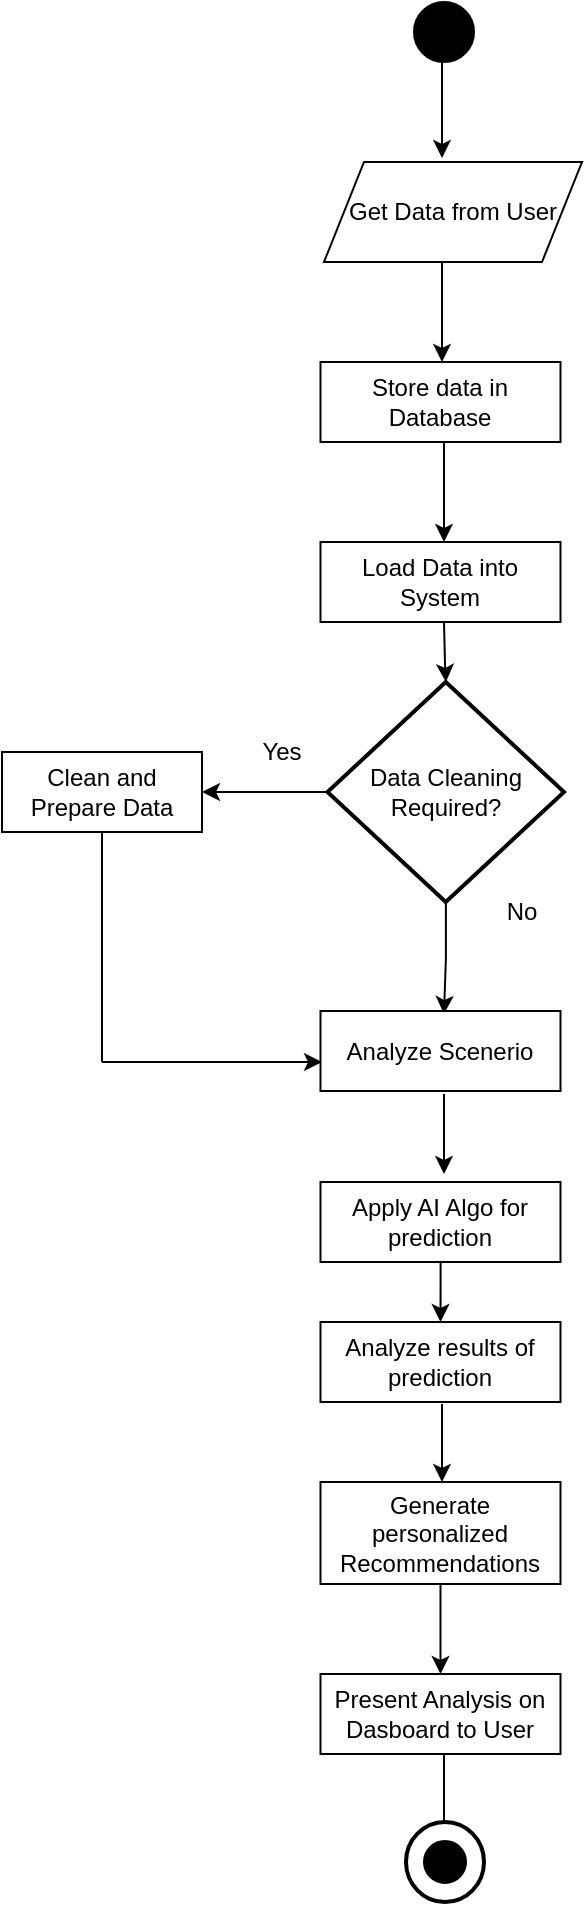 <mxfile version="24.7.17">
  <diagram id="C5RBs43oDa-KdzZeNtuy" name="Page-1">
    <mxGraphModel dx="1120" dy="532" grid="1" gridSize="10" guides="1" tooltips="1" connect="1" arrows="1" fold="1" page="1" pageScale="1" pageWidth="827" pageHeight="1169" math="0" shadow="0">
      <root>
        <mxCell id="WIyWlLk6GJQsqaUBKTNV-0" />
        <mxCell id="WIyWlLk6GJQsqaUBKTNV-1" parent="WIyWlLk6GJQsqaUBKTNV-0" />
        <mxCell id="AswjKZFrVj5O9fZ2A_AB-19" value="" style="edgeStyle=orthogonalEdgeStyle;rounded=0;orthogonalLoop=1;jettySize=auto;html=1;" edge="1" parent="WIyWlLk6GJQsqaUBKTNV-1">
          <mxGeometry relative="1" as="geometry">
            <mxPoint x="391" y="260" as="sourcePoint" />
            <mxPoint x="391" y="310" as="targetPoint" />
          </mxGeometry>
        </mxCell>
        <mxCell id="AswjKZFrVj5O9fZ2A_AB-21" value="" style="edgeStyle=orthogonalEdgeStyle;rounded=0;orthogonalLoop=1;jettySize=auto;html=1;" edge="1" parent="WIyWlLk6GJQsqaUBKTNV-1" target="AswjKZFrVj5O9fZ2A_AB-20">
          <mxGeometry relative="1" as="geometry">
            <mxPoint x="391" y="350" as="sourcePoint" />
          </mxGeometry>
        </mxCell>
        <mxCell id="AswjKZFrVj5O9fZ2A_AB-3" value="" style="edgeStyle=orthogonalEdgeStyle;rounded=0;orthogonalLoop=1;jettySize=auto;html=1;" edge="1" parent="WIyWlLk6GJQsqaUBKTNV-1">
          <mxGeometry relative="1" as="geometry">
            <mxPoint x="390" y="68" as="sourcePoint" />
            <mxPoint x="390" y="118" as="targetPoint" />
          </mxGeometry>
        </mxCell>
        <mxCell id="AswjKZFrVj5O9fZ2A_AB-2" value="" style="ellipse;whiteSpace=wrap;html=1;aspect=fixed;fillColor=#000000;" vertex="1" parent="WIyWlLk6GJQsqaUBKTNV-1">
          <mxGeometry x="376" y="40" width="30" height="30" as="geometry" />
        </mxCell>
        <mxCell id="AswjKZFrVj5O9fZ2A_AB-4" value="Get Data from User" style="shape=parallelogram;perimeter=parallelogramPerimeter;whiteSpace=wrap;html=1;fixedSize=1;" vertex="1" parent="WIyWlLk6GJQsqaUBKTNV-1">
          <mxGeometry x="331" y="120" width="129" height="50" as="geometry" />
        </mxCell>
        <mxCell id="AswjKZFrVj5O9fZ2A_AB-5" value="" style="endArrow=classic;html=1;rounded=0;" edge="1" parent="WIyWlLk6GJQsqaUBKTNV-1">
          <mxGeometry width="50" height="50" relative="1" as="geometry">
            <mxPoint x="390" y="170" as="sourcePoint" />
            <mxPoint x="390" y="220" as="targetPoint" />
          </mxGeometry>
        </mxCell>
        <mxCell id="AswjKZFrVj5O9fZ2A_AB-36" value="" style="edgeStyle=orthogonalEdgeStyle;rounded=0;orthogonalLoop=1;jettySize=auto;html=1;" edge="1" parent="WIyWlLk6GJQsqaUBKTNV-1" target="AswjKZFrVj5O9fZ2A_AB-35">
          <mxGeometry relative="1" as="geometry">
            <mxPoint x="391" y="916" as="sourcePoint" />
          </mxGeometry>
        </mxCell>
        <mxCell id="AswjKZFrVj5O9fZ2A_AB-16" value="" style="endArrow=classic;html=1;rounded=0;exitX=0.5;exitY=1;exitDx=0;exitDy=0;entryX=0.5;entryY=0;entryDx=0;entryDy=0;" edge="1" parent="WIyWlLk6GJQsqaUBKTNV-1">
          <mxGeometry width="50" height="50" relative="1" as="geometry">
            <mxPoint x="391" y="586" as="sourcePoint" />
            <mxPoint x="391" y="626" as="targetPoint" />
          </mxGeometry>
        </mxCell>
        <mxCell id="AswjKZFrVj5O9fZ2A_AB-22" value="" style="edgeStyle=orthogonalEdgeStyle;rounded=0;orthogonalLoop=1;jettySize=auto;html=1;" edge="1" parent="WIyWlLk6GJQsqaUBKTNV-1" source="AswjKZFrVj5O9fZ2A_AB-20">
          <mxGeometry relative="1" as="geometry">
            <mxPoint x="391" y="546" as="targetPoint" />
          </mxGeometry>
        </mxCell>
        <mxCell id="AswjKZFrVj5O9fZ2A_AB-28" value="" style="edgeStyle=orthogonalEdgeStyle;rounded=0;orthogonalLoop=1;jettySize=auto;html=1;" edge="1" parent="WIyWlLk6GJQsqaUBKTNV-1" source="AswjKZFrVj5O9fZ2A_AB-20" target="AswjKZFrVj5O9fZ2A_AB-27">
          <mxGeometry relative="1" as="geometry" />
        </mxCell>
        <mxCell id="AswjKZFrVj5O9fZ2A_AB-20" value="Data Cleaning Required?" style="strokeWidth=2;html=1;shape=mxgraph.flowchart.decision;whiteSpace=wrap;" vertex="1" parent="WIyWlLk6GJQsqaUBKTNV-1">
          <mxGeometry x="332.75" y="380" width="118.25" height="110" as="geometry" />
        </mxCell>
        <mxCell id="AswjKZFrVj5O9fZ2A_AB-23" value="No" style="text;html=1;align=center;verticalAlign=middle;whiteSpace=wrap;rounded=0;" vertex="1" parent="WIyWlLk6GJQsqaUBKTNV-1">
          <mxGeometry x="400" y="480" width="60" height="30" as="geometry" />
        </mxCell>
        <mxCell id="AswjKZFrVj5O9fZ2A_AB-27" value="Clean and Prepare Data" style="rounded=0;whiteSpace=wrap;html=1;" vertex="1" parent="WIyWlLk6GJQsqaUBKTNV-1">
          <mxGeometry x="170" y="415" width="100" height="40" as="geometry" />
        </mxCell>
        <mxCell id="AswjKZFrVj5O9fZ2A_AB-31" value="" style="endArrow=none;html=1;rounded=0;exitX=0.5;exitY=1;exitDx=0;exitDy=0;" edge="1" parent="WIyWlLk6GJQsqaUBKTNV-1" source="AswjKZFrVj5O9fZ2A_AB-27">
          <mxGeometry width="50" height="50" relative="1" as="geometry">
            <mxPoint x="400" y="420" as="sourcePoint" />
            <mxPoint x="220" y="570" as="targetPoint" />
          </mxGeometry>
        </mxCell>
        <mxCell id="AswjKZFrVj5O9fZ2A_AB-32" value="" style="endArrow=classic;html=1;rounded=0;" edge="1" parent="WIyWlLk6GJQsqaUBKTNV-1">
          <mxGeometry width="50" height="50" relative="1" as="geometry">
            <mxPoint x="220" y="570" as="sourcePoint" />
            <mxPoint x="330" y="570" as="targetPoint" />
          </mxGeometry>
        </mxCell>
        <mxCell id="AswjKZFrVj5O9fZ2A_AB-33" value="Yes" style="text;html=1;align=center;verticalAlign=middle;whiteSpace=wrap;rounded=0;" vertex="1" parent="WIyWlLk6GJQsqaUBKTNV-1">
          <mxGeometry x="280" y="400" width="60" height="30" as="geometry" />
        </mxCell>
        <mxCell id="AswjKZFrVj5O9fZ2A_AB-34" value="" style="strokeWidth=2;html=1;shape=mxgraph.flowchart.start_2;whiteSpace=wrap;" vertex="1" parent="WIyWlLk6GJQsqaUBKTNV-1">
          <mxGeometry x="372" y="950" width="39" height="40" as="geometry" />
        </mxCell>
        <mxCell id="AswjKZFrVj5O9fZ2A_AB-35" value="" style="strokeWidth=2;html=1;shape=mxgraph.flowchart.start_2;whiteSpace=wrap;fillColor=#000000;" vertex="1" parent="WIyWlLk6GJQsqaUBKTNV-1">
          <mxGeometry x="381.5" y="960" width="20" height="20" as="geometry" />
        </mxCell>
        <mxCell id="AswjKZFrVj5O9fZ2A_AB-38" value="Store data in Database" style="rounded=0;whiteSpace=wrap;html=1;" vertex="1" parent="WIyWlLk6GJQsqaUBKTNV-1">
          <mxGeometry x="329.25" y="220" width="120" height="40" as="geometry" />
        </mxCell>
        <mxCell id="AswjKZFrVj5O9fZ2A_AB-39" value="Load Data into System" style="rounded=0;whiteSpace=wrap;html=1;" vertex="1" parent="WIyWlLk6GJQsqaUBKTNV-1">
          <mxGeometry x="329.25" y="310" width="120" height="40" as="geometry" />
        </mxCell>
        <mxCell id="AswjKZFrVj5O9fZ2A_AB-40" value="Analyze Scenerio" style="rounded=0;whiteSpace=wrap;html=1;" vertex="1" parent="WIyWlLk6GJQsqaUBKTNV-1">
          <mxGeometry x="329.25" y="544.5" width="120" height="40" as="geometry" />
        </mxCell>
        <mxCell id="AswjKZFrVj5O9fZ2A_AB-47" value="" style="edgeStyle=orthogonalEdgeStyle;rounded=0;orthogonalLoop=1;jettySize=auto;html=1;entryX=0.5;entryY=0;entryDx=0;entryDy=0;" edge="1" parent="WIyWlLk6GJQsqaUBKTNV-1" source="AswjKZFrVj5O9fZ2A_AB-41" target="AswjKZFrVj5O9fZ2A_AB-42">
          <mxGeometry relative="1" as="geometry" />
        </mxCell>
        <mxCell id="AswjKZFrVj5O9fZ2A_AB-41" value="Apply AI Algo for prediction" style="rounded=0;whiteSpace=wrap;html=1;" vertex="1" parent="WIyWlLk6GJQsqaUBKTNV-1">
          <mxGeometry x="329.25" y="630" width="120" height="40" as="geometry" />
        </mxCell>
        <mxCell id="AswjKZFrVj5O9fZ2A_AB-42" value="Analyze results of prediction" style="rounded=0;whiteSpace=wrap;html=1;" vertex="1" parent="WIyWlLk6GJQsqaUBKTNV-1">
          <mxGeometry x="329.25" y="700" width="120" height="40" as="geometry" />
        </mxCell>
        <mxCell id="AswjKZFrVj5O9fZ2A_AB-46" value="" style="edgeStyle=orthogonalEdgeStyle;rounded=0;orthogonalLoop=1;jettySize=auto;html=1;" edge="1" parent="WIyWlLk6GJQsqaUBKTNV-1" source="AswjKZFrVj5O9fZ2A_AB-43" target="AswjKZFrVj5O9fZ2A_AB-44">
          <mxGeometry relative="1" as="geometry" />
        </mxCell>
        <mxCell id="AswjKZFrVj5O9fZ2A_AB-43" value="Generate personalized Recommendations" style="rounded=0;whiteSpace=wrap;html=1;" vertex="1" parent="WIyWlLk6GJQsqaUBKTNV-1">
          <mxGeometry x="329.25" y="780" width="120" height="51" as="geometry" />
        </mxCell>
        <mxCell id="AswjKZFrVj5O9fZ2A_AB-44" value="Present Analysis on Dasboard to User" style="rounded=0;whiteSpace=wrap;html=1;" vertex="1" parent="WIyWlLk6GJQsqaUBKTNV-1">
          <mxGeometry x="329.25" y="876" width="120" height="40" as="geometry" />
        </mxCell>
        <mxCell id="AswjKZFrVj5O9fZ2A_AB-48" value="" style="edgeStyle=orthogonalEdgeStyle;rounded=0;orthogonalLoop=1;jettySize=auto;html=1;" edge="1" parent="WIyWlLk6GJQsqaUBKTNV-1">
          <mxGeometry relative="1" as="geometry">
            <mxPoint x="390" y="741" as="sourcePoint" />
            <mxPoint x="390" y="780" as="targetPoint" />
          </mxGeometry>
        </mxCell>
      </root>
    </mxGraphModel>
  </diagram>
</mxfile>
